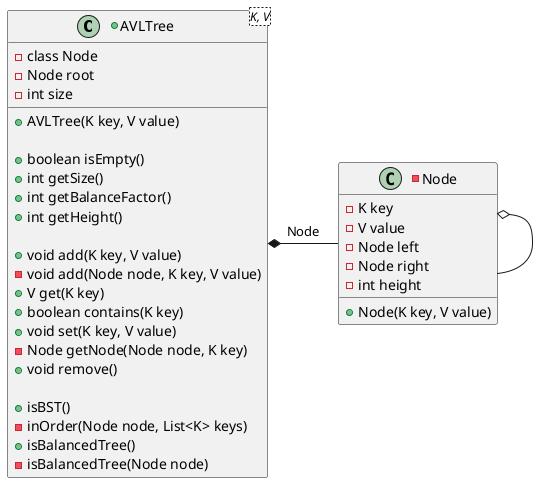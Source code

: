 @startuml

+class AVLTree<K, V> {
-class Node
-Node root
-int size
+AVLTree(K key, V value)

+boolean isEmpty()
+int getSize()
+int getBalanceFactor()
+int getHeight()

+void add(K key, V value)
-void add(Node node, K key, V value)
+V get(K key)
+boolean contains(K key)
+void set(K key, V value)
-Node getNode(Node node, K key)
+void remove()

+isBST()
-inOrder(Node node, List<K> keys)
+isBalancedTree()
-isBalancedTree(Node node)
}

-class Node {
-K key
-V value
-Node left
-Node right
-int height
+Node(K key, V value)
}

Node -left-* AVLTree : Node
Node o-down- Node

@enduml